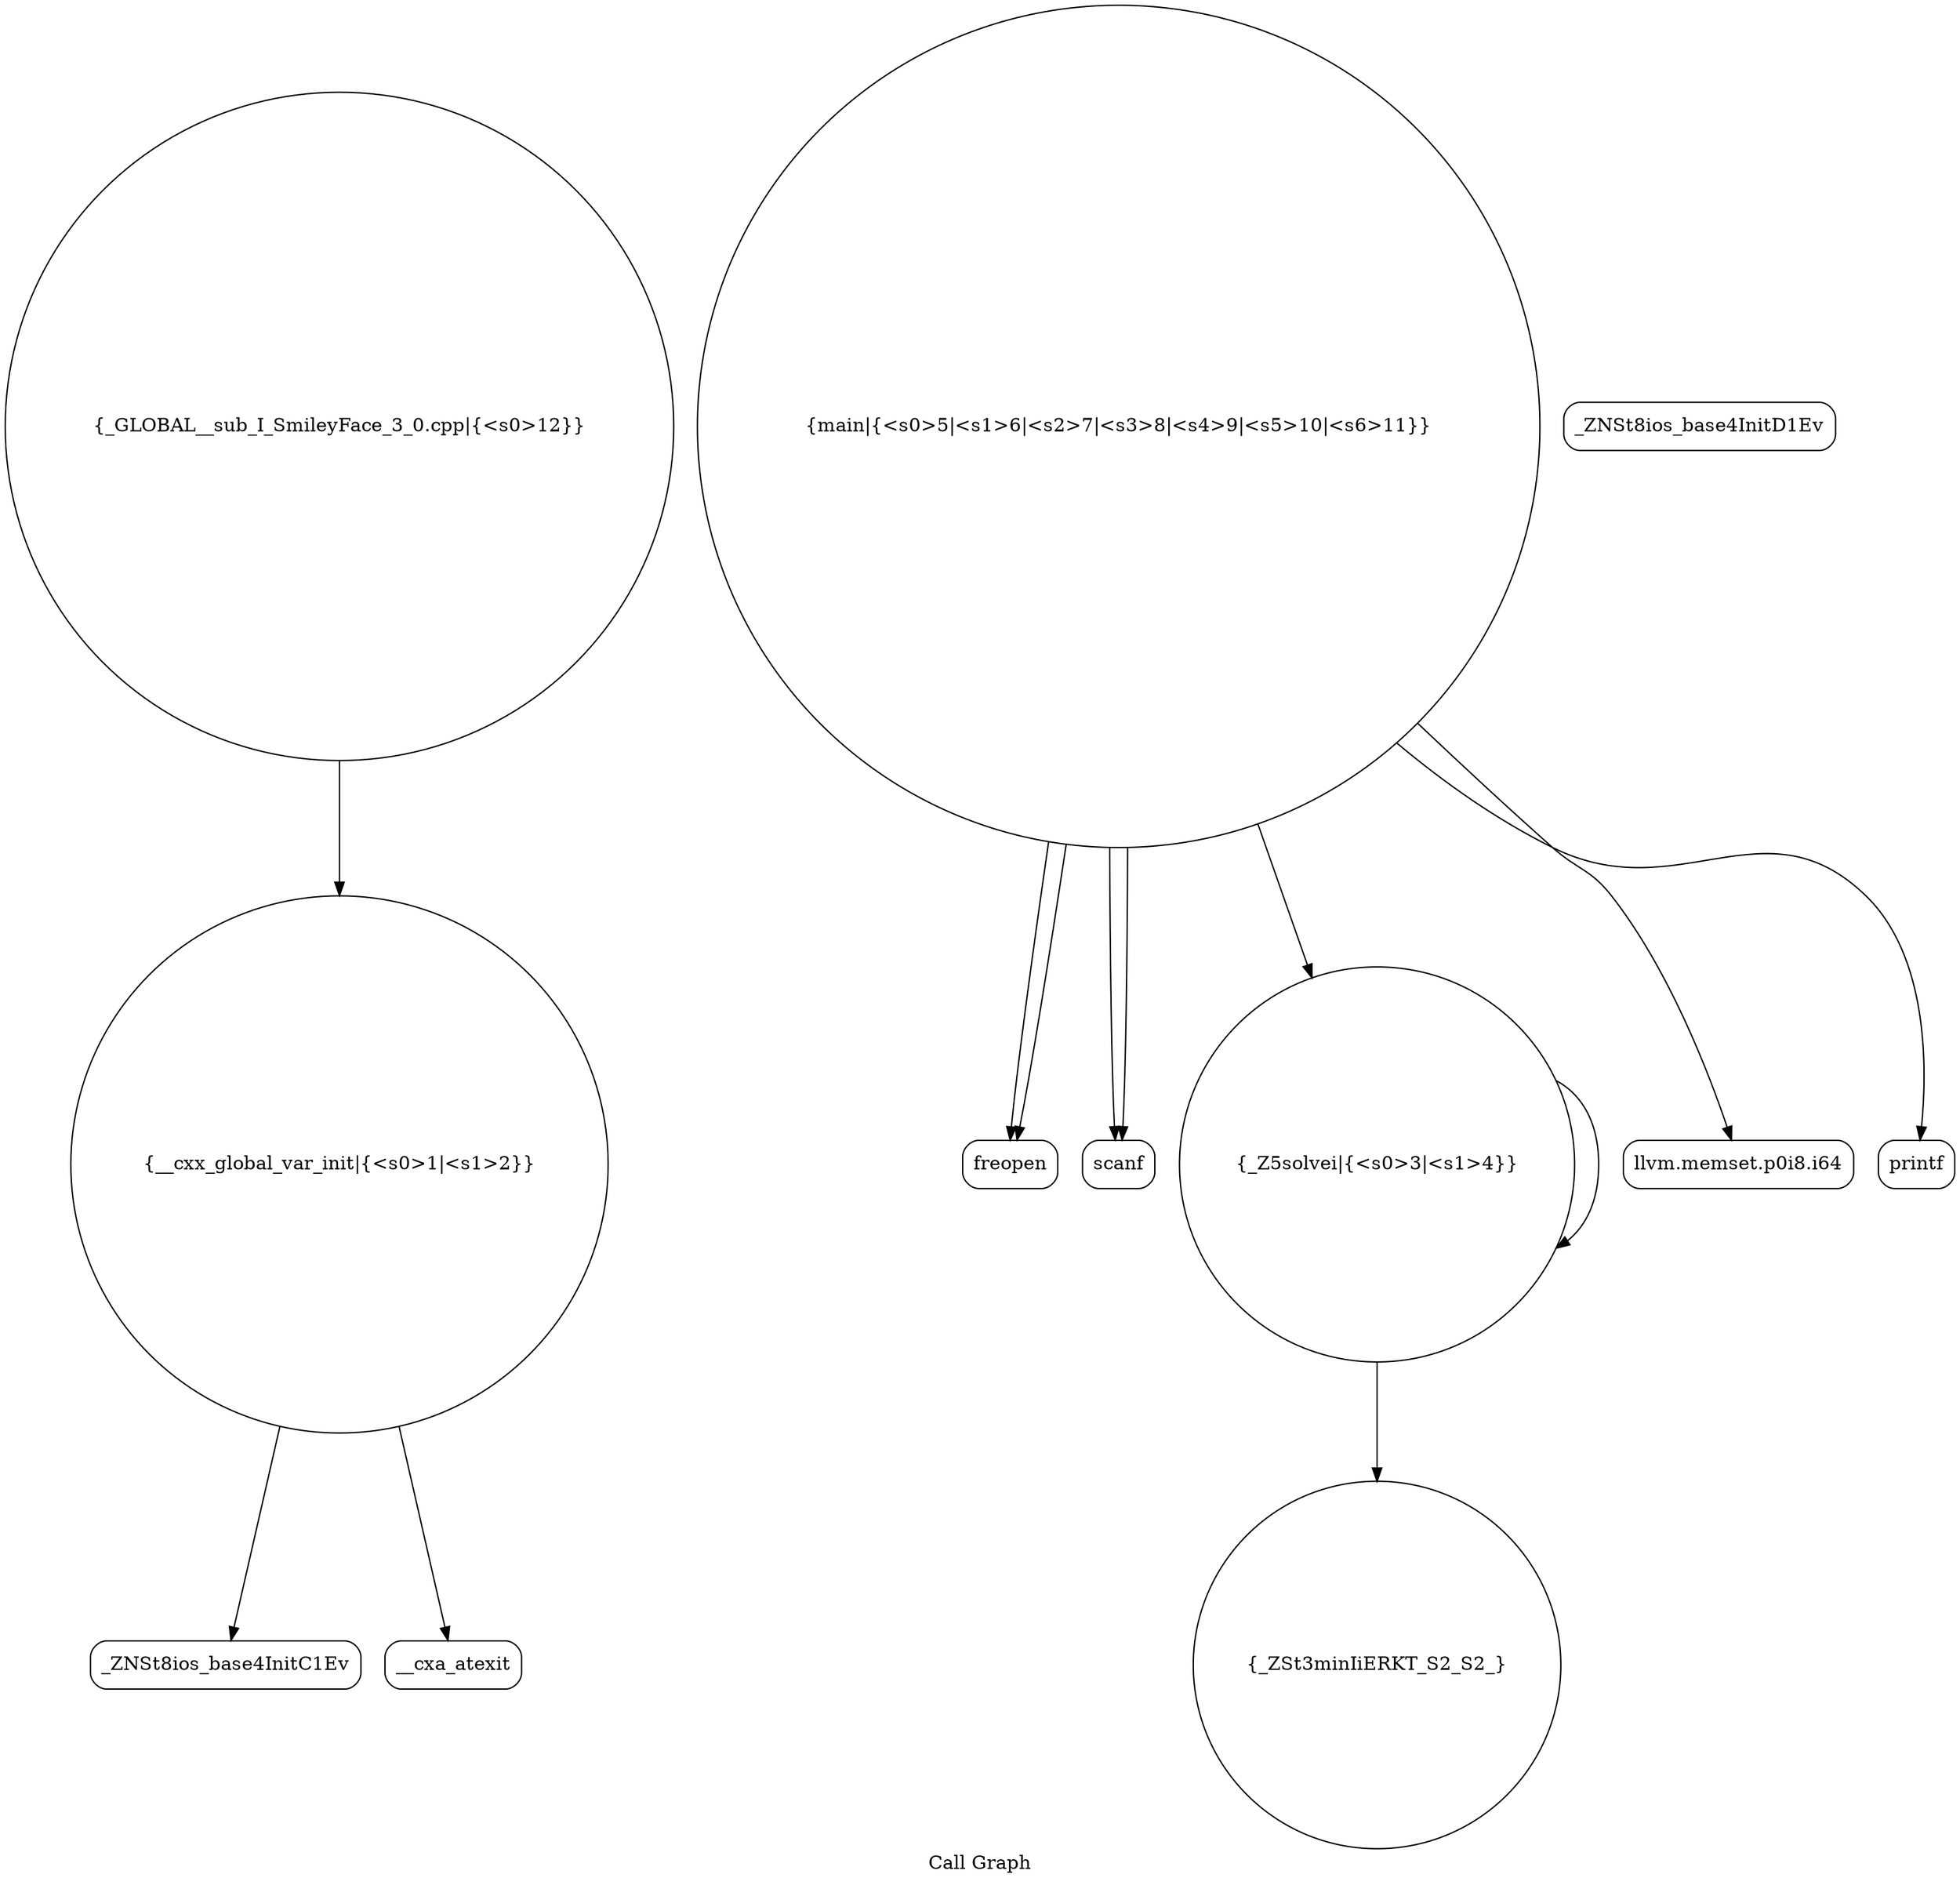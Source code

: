 digraph "Call Graph" {
	label="Call Graph";

	Node0x5633f5c86f30 [shape=record,shape=circle,label="{__cxx_global_var_init|{<s0>1|<s1>2}}"];
	Node0x5633f5c86f30:s0 -> Node0x5633f5c873c0[color=black];
	Node0x5633f5c86f30:s1 -> Node0x5633f5c874c0[color=black];
	Node0x5633f5c876c0 [shape=record,shape=Mrecord,label="{freopen}"];
	Node0x5633f5c87440 [shape=record,shape=Mrecord,label="{_ZNSt8ios_base4InitD1Ev}"];
	Node0x5633f5c877c0 [shape=record,shape=Mrecord,label="{scanf}"];
	Node0x5633f5c87540 [shape=record,shape=circle,label="{_Z5solvei|{<s0>3|<s1>4}}"];
	Node0x5633f5c87540:s0 -> Node0x5633f5c87540[color=black];
	Node0x5633f5c87540:s1 -> Node0x5633f5c875c0[color=black];
	Node0x5633f5c878c0 [shape=record,shape=circle,label="{_GLOBAL__sub_I_SmileyFace_3_0.cpp|{<s0>12}}"];
	Node0x5633f5c878c0:s0 -> Node0x5633f5c86f30[color=black];
	Node0x5633f5c87640 [shape=record,shape=circle,label="{main|{<s0>5|<s1>6|<s2>7|<s3>8|<s4>9|<s5>10|<s6>11}}"];
	Node0x5633f5c87640:s0 -> Node0x5633f5c876c0[color=black];
	Node0x5633f5c87640:s1 -> Node0x5633f5c876c0[color=black];
	Node0x5633f5c87640:s2 -> Node0x5633f5c87740[color=black];
	Node0x5633f5c87640:s3 -> Node0x5633f5c877c0[color=black];
	Node0x5633f5c87640:s4 -> Node0x5633f5c877c0[color=black];
	Node0x5633f5c87640:s5 -> Node0x5633f5c87540[color=black];
	Node0x5633f5c87640:s6 -> Node0x5633f5c87840[color=black];
	Node0x5633f5c873c0 [shape=record,shape=Mrecord,label="{_ZNSt8ios_base4InitC1Ev}"];
	Node0x5633f5c87740 [shape=record,shape=Mrecord,label="{llvm.memset.p0i8.i64}"];
	Node0x5633f5c874c0 [shape=record,shape=Mrecord,label="{__cxa_atexit}"];
	Node0x5633f5c87840 [shape=record,shape=Mrecord,label="{printf}"];
	Node0x5633f5c875c0 [shape=record,shape=circle,label="{_ZSt3minIiERKT_S2_S2_}"];
}
